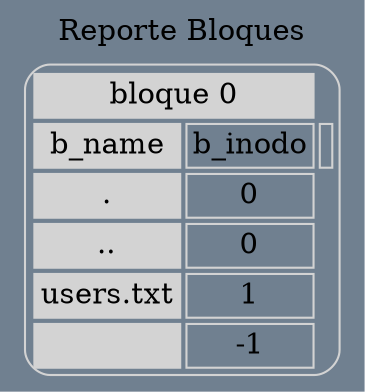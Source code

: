 digraph grid {
 bgcolor="slategrey";
 label=" Reporte Bloques ";
 layout=dot;
 labelloc = "t";
 edge [weight=1000 style=dashed color=red4 dir = "both" arrowtail=open arrowhead=open];
bloque0[shape=none, color=lightgrey, label=<
<TABLE cellspacing="3" cellpadding="2" style="rounded" >
<TR><TD bgcolor="lightgrey" colspan="2">bloque 0</TD></TR>
<TR><TD bgcolor="lightgrey">b_name</TD><TD>b_inodo</TD><TD></TD></TR>
<TR><TD bgcolor="lightgrey">.</TD><TD>0</TD></TR>
<TR><TD bgcolor="lightgrey">..</TD><TD>0</TD></TR>
<TR><TD bgcolor="lightgrey">users.txt</TD><TD>1</TD></TR>
<TR><TD bgcolor="lightgrey"></TD><TD>-1</TD></TR>
</TABLE>>];
}